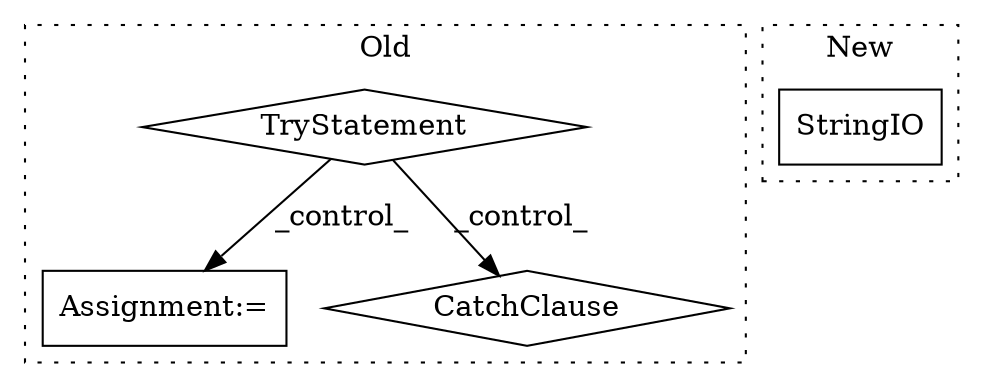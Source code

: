 digraph G {
subgraph cluster0 {
1 [label="TryStatement" a="54" s="1408" l="4" shape="diamond"];
3 [label="Assignment:=" a="7" s="1425" l="1" shape="box"];
4 [label="CatchClause" a="12" s="1461,1494" l="13,2" shape="diamond"];
label = "Old";
style="dotted";
}
subgraph cluster1 {
2 [label="StringIO" a="32" s="3676" l="10" shape="box"];
label = "New";
style="dotted";
}
1 -> 4 [label="_control_"];
1 -> 3 [label="_control_"];
}